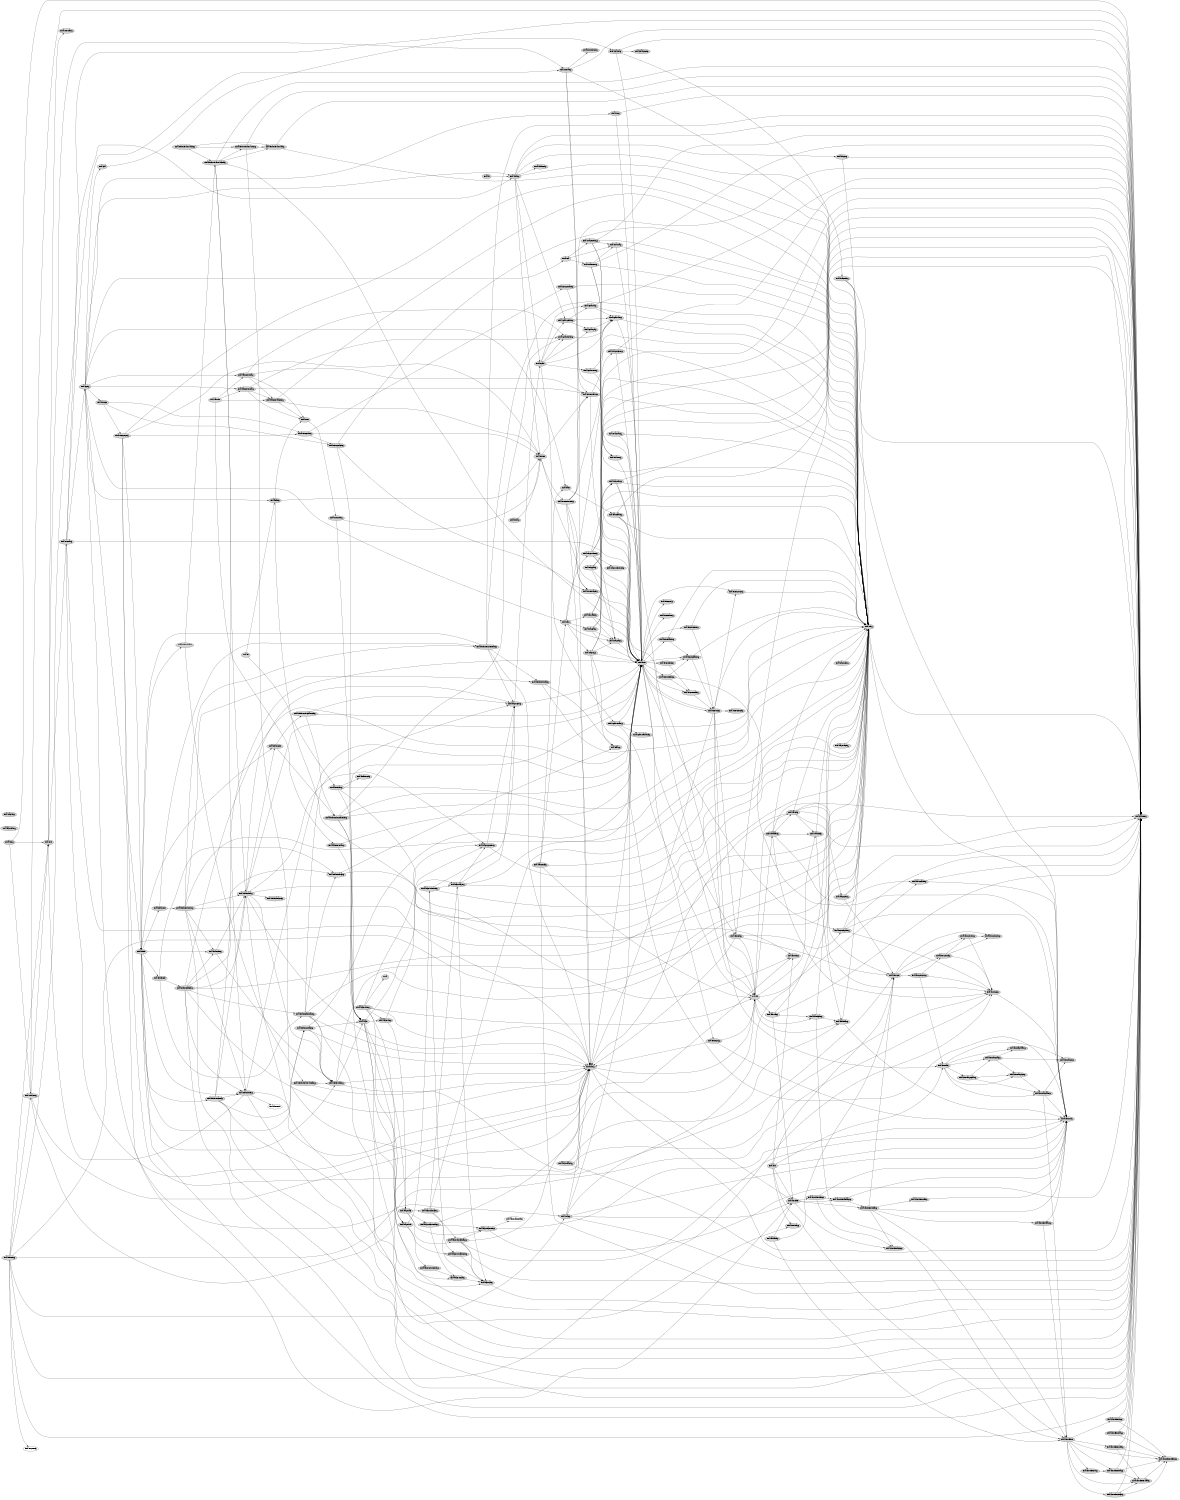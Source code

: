
# This file was generated by sfood-graph.

strict digraph "dependencies" {
    graph [
        rankdir = "LR",
        overlap = "scale",
        size = "8,10",
        ratio = "fill",
        fontsize = "16",
        fontname = "Helvetica",
        clusterrank = "local"
        ]

       node [
           fontsize=7
           shape=ellipse
//           style=filled
//           shape=box
       ];

//     node [
//         fontsize=7
//       style=ellipse
//     ];

"misura4"  [style=filled];
"misura4/MisuraServer.py"  [style=filled];
"misura4/MisuraServer.py" -> "misura4/canon/logger.py";
"misura4/MisuraServer.py" -> "misura4/parameters.py";
"misura4/MisuraServer.py" -> "misura4/server";
"misura4/MisuraServer.py" -> "misura4/share.py";
"misura4/analyzer"  [style=filled];
"misura4/analyzer" -> "misura4/analyzer/border";
"misura4/analyzer" -> "misura4/analyzer/drop.py";
"misura4/analyzer" -> "misura4/analyzer/path.py";
"misura4/analyzer" -> "misura4/analyzer/preprocessor.py";
"misura4/analyzer" -> "misura4/analyzer/shape";
"misura4/analyzer" -> "misura4/analyzer/sim_path.py";
"misura4/analyzer/__init__.py~"  [style=filled];
"misura4/analyzer/__init__.py~" -> "misura4";
"misura4/analyzer/__init__.py~" -> "misura4/analyzer/border";
"misura4/analyzer/__init__.py~" -> "misura4/analyzer/drop.py";
"misura4/analyzer/__init__.py~" -> "misura4/analyzer/preprocessor.py";
"misura4/analyzer/__init__.py~" -> "misura4/data";
"misura4/analyzer/__init__.py~" -> "misura4/parameters.py";
"misura4/analyzer/__init__.py~" -> "misura4/share.py";
"misura4/analyzer/analysis.py~"  [style=filled];
"misura4/analyzer/analysis.py~" -> "misura4/data";
"misura4/analyzer/analysis.py~" -> "misura4/parameters.py";
"misura4/analyzer/analysis.py~" -> "misura4/share.py";
"misura4/analyzer/analyzer.py"  [style=filled];
"misura4/analyzer/analyzer.py" -> "misura4/analyzer/path.py";
"misura4/analyzer/analyzer.py" -> "misura4/analyzer/preprocessor.py";
"misura4/analyzer/analyzer.py" -> "misura4/analyzer/region.py";
"misura4/analyzer/analyzer.py" -> "misura4/device";
"misura4/analyzer/analyzer.py" -> "misura4/utils.py";
"misura4/analyzer/border"  [style=filled];
"misura4/analyzer/border" -> "misura4/analyzer/border/border.py";
"misura4/analyzer/border" -> "misura4/analyzer/border/path_border.py";
"misura4/analyzer/border" -> "misura4/analyzer/border/sim_border.py";
"misura4/analyzer/border.py~"  [style=filled];
"misura4/analyzer/border/border.py"  [style=filled];
"misura4/analyzer/border/border.py" -> "misura4/analyzer/analyzer.py";
"misura4/analyzer/border/border.py" -> "misura4/analyzer/border/path_border.py";
"misura4/analyzer/border/border.py" -> "misura4/analyzer/region.py";
"misura4/analyzer/border/border.py" -> "misura4/utils.py";
"misura4/analyzer/border/path_border.py"  [style=filled];
"misura4/analyzer/border/path_border.py" -> "misura4/analyzer/path.py";
"misura4/analyzer/border/sim_border.py"  [style=filled];
"misura4/analyzer/border/sim_border.py" -> "misura4/analyzer/sim_path.py";
"misura4/analyzer/drop.py"  [style=filled];
"misura4/analyzer/drop.py" -> "misura4/analyzer/analyzer.py";
"misura4/analyzer/drop.py" -> "misura4/analyzer/shape";
"misura4/analyzer/path.py"  [style=filled];
"misura4/analyzer/path.py" -> "misura4/parameters.py";
"misura4/analyzer/preprocessor.py"  [style=filled];
"misura4/analyzer/preprocessor.py" -> "misura4/analyzer/region.py";
"misura4/analyzer/preprocessor.py" -> "misura4/utils.py";
"misura4/analyzer/region.py"  [style=filled];
"misura4/analyzer/region.py" -> "misura4/device";
"misura4/analyzer/region.py" -> "misura4/regulator";
"misura4/analyzer/sample.py~"  [style=filled];
"misura4/analyzer/sample.py~" -> "misura4/utils.py";
"misura4/analyzer/shape"  [style=filled];
"misura4/analyzer/shape" -> "misura4/analyzer/shape/path_shape.py";
"misura4/analyzer/shape" -> "misura4/analyzer/shape/sessile.py";
"misura4/analyzer/shape" -> "misura4/analyzer/shape/shape.py";
"misura4/analyzer/shape" -> "misura4/analyzer/shape/sim_shape.py";
"misura4/analyzer/shape/path_shape.py"  [style=filled];
"misura4/analyzer/shape/path_shape.py" -> "misura4/analyzer/path.py";
"misura4/analyzer/shape/path_shape.py" -> "misura4/analyzer/shape/sessile.py";
"misura4/analyzer/shape/path_shape.py" -> "misura4/canon/csutil.py";
"misura4/analyzer/shape/path_shape.py" -> "misura4/parameters.py";
"misura4/analyzer/shape/path_shape.py" -> "misura4/share.py";
"misura4/analyzer/shape/sessile.py"  [style=filled];
"misura4/analyzer/shape/sessile.py" -> "misura4/analyzer/shape/csessile.so";
"misura4/analyzer/shape/sessile.py" -> "misura4/canon/csutil.py";
"misura4/analyzer/shape/sessile.py" -> "misura4/parameters.py";
"misura4/analyzer/shape/shape.py"  [style=filled];
"misura4/analyzer/shape/shape.py" -> "misura4/analyzer/analyzer.py";
"misura4/analyzer/shape/shape.py" -> "misura4/analyzer/path.py";
"misura4/analyzer/shape/shape.py" -> "misura4/analyzer/shape/path_shape.py";
"misura4/analyzer/shape/shape.py" -> "misura4/utils.py";
"misura4/analyzer/shape/sim_shape.py"  [style=filled];
"misura4/analyzer/shape/sim_shape.py" -> "misura4/analyzer/shape/sessile.py";
"misura4/analyzer/shape/sim_shape.py" -> "misura4/analyzer/sim_path.py";
"misura4/analyzer/shape/sim_shape.py" -> "misura4/canon/circle.py";
"misura4/analyzer/sim_path.py"  [style=filled];
"misura4/analyzer/sim_path.py" -> "misura4/analyzer/path.py";
"misura4/balance"  [style=filled];
"misura4/balance" -> "misura4/balance/balance.py";
"misura4/balance/balance.py"  [style=filled];
"misura4/balance/balance.py" -> "misura4/data";
"misura4/balance/balance.py" -> "misura4/device";
"misura4/balance/balance.py" -> "misura4/parameters.py";
"misura4/balance/balance.py" -> "misura4/utils.py";
"misura4/balance/testBa.py"  [style=filled];
"misura4/balance/testBa.py" -> "misura4/balance";
"misura4/balance/testBa.py" -> "misura4/data";
"misura4/balance/testBa.py" -> "misura4/parameters.py";
"misura4/balance/testBa.py" -> "misura4/smaug";
"misura4/balance/testBa.py" -> "misura4/utils.py";
"misura4/beholder"  [style=filled];
"misura4/beholder" -> "misura4/beholder/beholder.py";
"misura4/beholder" -> "misura4/beholder/cindex.py";
"misura4/beholder" -> "misura4/beholder/encoder";
"misura4/beholder" -> "misura4/beholder/netusb";
"misura4/beholder" -> "misura4/beholder/sim_camera.py";
"misura4/beholder" -> "misura4/beholder/sim_streamer.py";
"misura4/beholder" -> "misura4/beholder/streamer.py";
"misura4/beholder" -> "misura4/beholder/video4linux";
"misura4/beholder" -> "misura4/beholder/ximea";
"misura4/beholder" -> "misura4/parameters.py";
"misura4/beholder/beholder.py"  [style=filled];
"misura4/beholder/beholder.py" -> "misura4/client/network";
"misura4/beholder/beholder.py" -> "misura4/device";
"misura4/beholder/beholder.py" -> "misura4/parameters.py";
"misura4/beholder/beholder.py" -> "misura4/server";
"misura4/beholder/beholder.py" -> "misura4/share.py";
"misura4/beholder/camera.py"  [style=filled];
"misura4/beholder/camera.py" -> "misura4/analyzer/preprocessor.py";
"misura4/beholder/camera.py" -> "misura4/analyzer/region.py";
"misura4/beholder/camera.py" -> "misura4/beholder/camera_conf.py";
"misura4/beholder/camera.py" -> "misura4/beholder/encoder";
"misura4/beholder/camera.py" -> "misura4/beholder/streamer.py";
"misura4/beholder/camera.py" -> "misura4/device";
"misura4/beholder/camera.py" -> "misura4/parameters.py";
"misura4/beholder/camera.py" -> "misura4/share.py";
"misura4/beholder/camera.py" -> "misura4/utils.py";
"misura4/beholder/camera_conf.py"  [style=filled];
"misura4/beholder/cindex.py"  [style=filled];
"misura4/beholder/cindex.py" -> "misura4/beholder/camera.py";
"misura4/beholder/cindex.py" -> "misura4/beholder/streamer.py";
"misura4/beholder/encoder"  [style=filled];
"misura4/beholder/encoder" -> "misura4/beholder/encoder/optical_encoder.py";
"misura4/beholder/encoder" -> "misura4/beholder/encoder/spatial_encoder.py";
"misura4/beholder/encoder/optical_encoder.py"  [style=filled];
"misura4/beholder/encoder/optical_encoder.py" -> "misura4/analyzer";
"misura4/beholder/encoder/optical_encoder.py" -> "misura4/device";
"misura4/beholder/encoder/optical_encoder.py" -> "misura4/parameters.py";
"misura4/beholder/encoder/optical_encoder.py" -> "misura4/regulator/threshold.py";
"misura4/beholder/encoder/optical_encoder.py" -> "misura4/utils.py";
"misura4/beholder/encoder/spatial_encoder.py"  [style=filled];
"misura4/beholder/encoder/spatial_encoder.py" -> "misura4/analyzer/region.py";
"misura4/beholder/encoder/spatial_encoder.py" -> "misura4/beholder/encoder/optical_encoder.py";
"misura4/beholder/encoder/spatial_encoder.py" -> "misura4/device";
"misura4/beholder/netusb"  [style=filled];
"misura4/beholder/netusb" -> "misura4/beholder/netusb/cube_streamer.py";
"misura4/beholder/netusb" -> "misura4/beholder/netusb/netusb.py";
"misura4/beholder/netusb/cube_streamer.py"  [style=filled];
"misura4/beholder/netusb/cube_streamer.py" -> "misura4/analyzer/region.py";
"misura4/beholder/netusb/cube_streamer.py" -> "misura4/beholder";
"misura4/beholder/netusb/cube_streamer.py" -> "misura4/beholder/netusb/netapi.py";
"misura4/beholder/netusb/cube_streamer.py" -> "misura4/parameters.py";
"misura4/beholder/netusb/cube_streamer.py" -> "misura4/share.py";
"misura4/beholder/netusb/cube_streamer.py" -> "misura4/utils.py";
"misura4/beholder/netusb/netapi.py"  [style=filled];
"misura4/beholder/netusb/netapi.py" -> "misura4/exlibrary.py";
"misura4/beholder/netusb/netapi.py" -> "misura4/utils.py";
"misura4/beholder/netusb/netusb.py"  [style=filled];
"misura4/beholder/netusb/netusb.py" -> "misura4/beholder/beholder.py";
"misura4/beholder/netusb/netusb.py" -> "misura4/beholder/camera.py";
"misura4/beholder/netusb/netusb.py" -> "misura4/beholder/cindex.py";
"misura4/beholder/netusb/netusb.py" -> "misura4/beholder/netusb/cube_streamer.py";
"misura4/beholder/netusb/netusb.py" -> "misura4/beholder/netusb/netapi.py";
"misura4/beholder/netusb/netusb.py" -> "misura4/parameters.py";
"misura4/beholder/netusb/netusb.py" -> "misura4/share.py";
"misura4/beholder/netusb/netusb.py" -> "misura4/utils.py";
"misura4/beholder/sim_camera.py"  [style=filled];
"misura4/beholder/sim_camera.py" -> "misura4/beholder/beholder.py";
"misura4/beholder/sim_camera.py" -> "misura4/beholder/camera.py";
"misura4/beholder/sim_camera.py" -> "misura4/beholder/sim_streamer.py";
"misura4/beholder/sim_camera.py" -> "misura4/canon/bitmap.py";
"misura4/beholder/sim_camera.py" -> "misura4/device";
"misura4/beholder/sim_camera.py" -> "misura4/parameters.py";
"misura4/beholder/sim_streamer.py"  [style=filled];
"misura4/beholder/sim_streamer.py" -> "misura4/analyzer";
"misura4/beholder/sim_streamer.py" -> "misura4/beholder/streamer.py";
"misura4/beholder/sim_streamer.py" -> "misura4/device";
"misura4/beholder/sim_streamer.py" -> "misura4/share.py";
"misura4/beholder/streamer.py"  [style=filled];
"misura4/beholder/streamer.py" -> "misura4/analyzer";
"misura4/beholder/streamer.py" -> "misura4/data/filebuffer.py";
"misura4/beholder/streamer.py" -> "misura4/share.py";
"misura4/beholder/streamer.py" -> "misura4/utils.py";
"misura4/beholder/video4linux"  [style=filled];
"misura4/beholder/video4linux" -> "misura4/beholder/video4linux/v4l_camera.py";
"misura4/beholder/video4linux" -> "misura4/beholder/video4linux/v4l_streamer.py";
"misura4/beholder/video4linux/v4l_camera.py"  [style=filled];
"misura4/beholder/video4linux/v4l_camera.py" -> "misura4/beholder/beholder.py";
"misura4/beholder/video4linux/v4l_camera.py" -> "misura4/beholder/camera.py";
"misura4/beholder/video4linux/v4l_camera.py" -> "misura4/beholder/video4linux/v4l_lib.py";
"misura4/beholder/video4linux/v4l_camera.py" -> "misura4/beholder/video4linux/v4l_structs.py";
"misura4/beholder/video4linux/v4l_camera.py" -> "misura4/device";
"misura4/beholder/video4linux/v4l_camera.py" -> "misura4/parameters.py";
"misura4/beholder/video4linux/v4l_direct.py"  [style=filled];
"misura4/beholder/video4linux/v4l_direct.py" -> "misura4/beholder/video4linux/v4l_camera.py";
"misura4/beholder/video4linux/v4l_direct.py" -> "misura4/beholder/video4linux/v4l_lib.py";
"misura4/beholder/video4linux/v4l_direct.py" -> "misura4/beholder/video4linux/v4l_structs.py";
"misura4/beholder/video4linux/v4l_lib.py"  [style=filled];
"misura4/beholder/video4linux/v4l_lib.py" -> "misura4/parameters.py";
"misura4/beholder/video4linux/v4l_lib.py" -> "misura4/utils.py";
"misura4/beholder/video4linux/v4l_streamer.py"  [style=filled];
"misura4/beholder/video4linux/v4l_streamer.py" -> "misura4/beholder/streamer.py";
"misura4/beholder/video4linux/v4l_streamer.py" -> "misura4/share.py";
"misura4/beholder/video4linux/v4l_structs.py"  [style=filled];
"misura4/beholder/video4linux/v4l_structs.py" -> "misura4/beholder/video4linux/v4l_lib.py";
"misura4/beholder/video4linux/v4l_structs.py" -> "misura4/canon/logger.py";
"misura4/beholder/video4linux/v4l_structs.py" -> "misura4/parameters.py";
"misura4/beholder/ximea"  [style=filled];
"misura4/beholder/ximea" -> "misura4/beholder/ximea/xi_streamer.py";
"misura4/beholder/ximea" -> "misura4/beholder/ximea/xiapi.py";
"misura4/beholder/ximea" -> "misura4/beholder/ximea/ximea.py";
"misura4/beholder/ximea/xi_streamer.py"  [style=filled];
"misura4/beholder/ximea/xi_streamer.py" -> "misura4/analyzer/region.py";
"misura4/beholder/ximea/xi_streamer.py" -> "misura4/beholder/streamer.py";
"misura4/beholder/ximea/xi_streamer.py" -> "misura4/beholder/ximea/xiapi.py";
"misura4/beholder/ximea/xi_streamer.py" -> "misura4/parameters.py";
"misura4/beholder/ximea/xi_streamer.py" -> "misura4/share.py";
"misura4/beholder/ximea/xi_streamer.py" -> "misura4/utils.py";
"misura4/beholder/ximea/xiapi.py"  [style=filled];
"misura4/beholder/ximea/xiapi.py" -> "misura4/exlibrary.py";
"misura4/beholder/ximea/xiapi.py" -> "misura4/utils.py";
"misura4/beholder/ximea/ximea.py"  [style=filled];
"misura4/beholder/ximea/ximea.py" -> "misura4/beholder/beholder.py";
"misura4/beholder/ximea/ximea.py" -> "misura4/beholder/camera.py";
"misura4/beholder/ximea/ximea.py" -> "misura4/beholder/cindex.py";
"misura4/beholder/ximea/ximea.py" -> "misura4/beholder/ximea/xi_streamer.py";
"misura4/beholder/ximea/ximea.py" -> "misura4/beholder/ximea/xiapi.py";
"misura4/beholder/ximea/ximea.py" -> "misura4/device";
"misura4/beholder/ximea/ximea.py" -> "misura4/parameters.py";
"misura4/beholder/ximea/ximea.py" -> "misura4/share.py";
"misura4/beholder/ximea/ximea.py" -> "misura4/utils.py";
"misura4/canon"  [style=filled];
"misura4/canon" -> "misura4/canon/bitmap.py";
"misura4/canon" -> "misura4/canon/circle.py";
"misura4/canon" -> "misura4/canon/csutil.py";
"misura4/canon" -> "misura4/canon/indexer";
"misura4/canon" -> "misura4/canon/milang";
"misura4/canon" -> "misura4/canon/option";
"misura4/canon" -> "misura4/canon/reference";
"misura4/canon/bitmap.py"  [style=filled];
"misura4/canon/circle.py"  [style=filled];
"misura4/canon/csutil.py"  [style=filled];
"misura4/canon/indexer"  [style=filled];
"misura4/canon/indexer" -> "misura4/canon/indexer/digisign.py";
"misura4/canon/indexer" -> "misura4/canon/indexer/filemanager.py";
"misura4/canon/indexer" -> "misura4/canon/indexer/indexer.py";
"misura4/canon/indexer" -> "misura4/canon/indexer/interface.py";
"misura4/canon/indexer/corefile.py"  [style=filled];
"misura4/canon/indexer/corefile.py" -> "misura4/canon/csutil.py";
"misura4/canon/indexer/dataops.py"  [style=filled];
"misura4/canon/indexer/dataops.py" -> "misura4/canon/csutil.py";
"misura4/canon/indexer/dataops.py" -> "misura4/canon/reference";
"misura4/canon/indexer/digisign.py"  [style=filled];
"misura4/canon/indexer/filemanager.py"  [style=filled];
"misura4/canon/indexer/filemanager.py" -> "misura4/canon/csutil.py";
"misura4/canon/indexer/filemanager.py" -> "misura4/canon/indexer/interface.py";
"misura4/canon/indexer/indexer.py"  [style=filled];
"misura4/canon/indexer/indexer.py" -> "misura4/canon/csutil.py";
"misura4/canon/indexer/indexer.py" -> "misura4/canon/indexer/digisign.py";
"misura4/canon/indexer/indexer.py" -> "misura4/canon/indexer/filemanager.py";
"misura4/canon/indexer/interface.py"  [style=filled];
"misura4/canon/indexer/interface.py" -> "misura4/canon/csutil.py";
"misura4/canon/indexer/interface.py" -> "misura4/canon/indexer/corefile.py";
"misura4/canon/indexer/interface.py" -> "misura4/canon/indexer/dataops.py";
"misura4/canon/indexer/interface.py" -> "misura4/canon/indexer/digisign.py";
"misura4/canon/indexer/interface.py" -> "misura4/canon/option";
"misura4/canon/indexer/interface.py" -> "misura4/canon/reference";
"misura4/canon/logger.py"  [style=filled];
"misura4/canon/logger.py" -> "misura4/canon/csutil.py";
"misura4/canon/milang"  [style=filled];
"misura4/canon/milang" -> "misura4/canon/milang/dataenv.py";
"misura4/canon/milang" -> "misura4/canon/milang/env.py";
"misura4/canon/milang" -> "misura4/canon/milang/milang.py";
"misura4/canon/milang" -> "misura4/canon/milang/objenv.py";
"misura4/canon/milang" -> "misura4/canon/milang/scriptable.py";
"misura4/canon/milang" -> "misura4/canon/milang/validator.py";
"misura4/canon/milang/dataenv.py"  [style=filled];
"misura4/canon/milang/dataenv.py" -> "misura4/canon/csutil.py";
"misura4/canon/milang/dataenv.py" -> "misura4/canon/milang/env.py";
"misura4/canon/milang/dataenv.py" -> "misura4/canon/reference";
"misura4/canon/milang/env.py"  [style=filled];
"misura4/canon/milang/milang.py"  [style=filled];
"misura4/canon/milang/milang.py" -> "misura4/canon/milang/env.py";
"misura4/canon/milang/milang.py" -> "misura4/canon/milang/objenv.py";
"misura4/canon/milang/milang.py" -> "misura4/canon/milang/validator.py";
"misura4/canon/milang/objenv.py"  [style=filled];
"misura4/canon/milang/objenv.py" -> "misura4/canon/milang/dataenv.py";
"misura4/canon/milang/scriptable.py"  [style=filled];
"misura4/canon/milang/scriptable.py" -> "misura4/canon/milang/dataenv.py";
"misura4/canon/milang/scriptable.py" -> "misura4/canon/milang/milang.py";
"misura4/canon/milang/scriptable.py" -> "misura4/canon/milang/objenv.py";
"misura4/canon/milang/validator.py"  [style=filled];
"misura4/canon/option"  [style=filled];
"misura4/canon/option" -> "misura4/canon/option/conf.py";
"misura4/canon/option" -> "misura4/canon/option/option.py";
"misura4/canon/option" -> "misura4/canon/option/proxy.py";
"misura4/canon/option" -> "misura4/canon/option/store.py";
"misura4/canon/option/conf.py"  [style=filled];
"misura4/canon/option/conf.py" -> "misura4/canon/logger.py";
"misura4/canon/option/conf.py" -> "misura4/canon/option/option.py";
"misura4/canon/option/conf.py" -> "misura4/canon/option/store.py";
"misura4/canon/option/option.py"  [style=filled];
"misura4/canon/option/proxy.py"  [style=filled];
"misura4/canon/option/proxy.py" -> "misura4/canon/logger.py";
"misura4/canon/option/proxy.py" -> "misura4/canon/milang";
"misura4/canon/option/proxy.py" -> "misura4/canon/option/conf.py";
"misura4/canon/option/store.py"  [style=filled];
"misura4/canon/option/store.py" -> "misura4/canon/logger.py";
"misura4/canon/option/store.py" -> "misura4/canon/option/option.py";
"misura4/canon/reference"  [style=filled];
"misura4/canon/reference" -> "misura4/canon/reference/binary.py";
"misura4/canon/reference" -> "misura4/canon/reference/image.py";
"misura4/canon/reference" -> "misura4/canon/reference/log.py";
"misura4/canon/reference" -> "misura4/canon/reference/obj.py";
"misura4/canon/reference" -> "misura4/canon/reference/profile.py";
"misura4/canon/reference" -> "misura4/canon/reference/reference.py";
"misura4/canon/reference" -> "misura4/canon/reference/variable.py";
"misura4/canon/reference/array.py"  [style=filled];
"misura4/canon/reference/array.py" -> "misura4/canon/reference/reference.py";
"misura4/canon/reference/array.py" -> "misura4/parameters.py";
"misura4/canon/reference/binary.py"  [style=filled];
"misura4/canon/reference/binary.py" -> "misura4/canon/reference/reference.py";
"misura4/canon/reference/binary.py" -> "misura4/canon/reference/variable.py";
"misura4/canon/reference/binary.py" -> "misura4/parameters.py";
"misura4/canon/reference/image.py"  [style=filled];
"misura4/canon/reference/image.py" -> "misura4/canon/reference/reference.py";
"misura4/canon/reference/image.py" -> "misura4/canon/reference/variable.py";
"misura4/canon/reference/image.py" -> "misura4/parameters.py";
"misura4/canon/reference/log.py"  [style=filled];
"misura4/canon/reference/log.py" -> "misura4/canon/reference/reference.py";
"misura4/canon/reference/log.py" -> "misura4/parameters.py";
"misura4/canon/reference/obj.py"  [style=filled];
"misura4/canon/reference/obj.py" -> "misura4/canon/reference/binary.py";
"misura4/canon/reference/profile.py"  [style=filled];
"misura4/canon/reference/profile.py" -> "misura4/canon/reference/reference.py";
"misura4/canon/reference/profile.py" -> "misura4/canon/reference/variable.py";
"misura4/canon/reference/profile.py" -> "misura4/parameters.py";
"misura4/canon/reference/reference.py"  [style=filled];
"misura4/canon/reference/variable.py"  [style=filled];
"misura4/canon/reference/variable.py" -> "misura4/canon/reference/reference.py";
"misura4/data"  [style=filled];
"misura4/data" -> "misura4/data/circularbuffer.py";
"misura4/data" -> "misura4/data/conf.py";
"misura4/data" -> "misura4/data/database.py";
"misura4/data" -> "misura4/data/dirshelf.py";
"misura4/data" -> "misura4/data/filebuffer.py";
"misura4/data" -> "misura4/data/outfile.py";
"misura4/data" -> "misura4/data/refupdater.py";
"misura4/data/circularbuffer.py"  [style=filled];
"misura4/data/circularbuffer.py" -> "misura4/canon/csutil.py";
"misura4/data/circularbuffer.py" -> "misura4/parameters.py";
"misura4/data/conf.py"  [style=filled];
"misura4/data/conf.py" -> "misura4/canon/logger.py";
"misura4/data/conf.py" -> "misura4/canon/option";
"misura4/data/conf.py" -> "misura4/data/dirshelf.py";
"misura4/data/conf.py" -> "misura4/data/persistent.py";
"misura4/data/conf.py" -> "misura4/parameters.py";
"misura4/data/conf.py" -> "misura4/share.py";
"misura4/data/conf.py" -> "misura4/utils.py";
"misura4/data/database.py"  [style=filled];
"misura4/data/database.py" -> "misura4/canon/logger.py";
"misura4/data/database.py" -> "misura4/data/circularbuffer.py";
"misura4/data/database.py" -> "misura4/data/conf.py";
"misura4/data/database.py" -> "misura4/data/dirshelf.py";
"misura4/data/database.py" -> "misura4/parameters.py";
"misura4/data/database.py" -> "misura4/utils.py";
"misura4/data/dirshelf.py"  [style=filled];
"misura4/data/dirshelf.py" -> "misura4/data/filebuffer.py";
"misura4/data/dirshelf.py" -> "misura4/utils.py";
"misura4/data/filebuffer.py"  [style=filled];
"misura4/data/filebuffer.py" -> "misura4/canon/csutil.py";
"misura4/data/filebuffer.py" -> "misura4/utils.py";
"misura4/data/hdfshelf.py"  [style=filled];
"misura4/data/hdfshelf.py" -> "misura4/canon/indexer";
"misura4/data/hdfshelf.py" -> "misura4/canon/option";
"misura4/data/hdfshelf.py" -> "misura4/canon/reference";
"misura4/data/outfile.py"  [style=filled];
"misura4/data/outfile.py" -> "misura4/canon/indexer";
"misura4/data/outfile.py" -> "misura4/data/refupdater.py";
"misura4/data/outfile.py" -> "misura4/parameters.py";
"misura4/data/outfile.py" -> "misura4/utils.py";
"misura4/data/persistent.py"  [style=filled];
"misura4/data/persistent.py" -> "misura4/canon/option";
"misura4/data/persistent.py" -> "misura4/parameters.py";
"misura4/data/persistent.py" -> "misura4/utils.py";
"misura4/data/refupdater.py"  [style=filled];
"misura4/data/refupdater.py" -> "misura4/canon/reference";
"misura4/data/refupdater.py" -> "misura4/data/filebuffer.py";
"misura4/data/refupdater.py" -> "misura4/utils.py";
"misura4/demo.py"  [style=filled];
"misura4/demo.py" -> "misura4/MisuraServer.py";
"misura4/demo.py" -> "misura4/parameters.py";
"misura4/demo.py" -> "misura4/server";
"misura4/device"  [style=filled];
"misura4/device" -> "misura4/device/configuration.py";
"misura4/device" -> "misura4/device/control.py";
"misura4/device" -> "misura4/device/device.py";
"misura4/device" -> "misura4/device/deviceserver.py";
"misura4/device" -> "misura4/device/enumerated.py";
"misura4/device" -> "misura4/device/httpdevice.py";
"misura4/device" -> "misura4/device/inputoutput.py";
"misura4/device" -> "misura4/device/measurer.py";
"misura4/device" -> "misura4/device/node.py";
"misura4/device" -> "misura4/device/physicaldevice.py";
"misura4/device" -> "misura4/device/registry.py";
"misura4/device" -> "misura4/device/serialdevice.py";
"misura4/device" -> "misura4/device/socketdevice.py";
"misura4/device/configuration.py"  [style=filled];
"misura4/device/configuration.py" -> "misura4/canon/csutil.py";
"misura4/device/configuration.py" -> "misura4/canon/logger.py";
"misura4/device/configuration.py" -> "misura4/parameters.py";
"misura4/device/configuration.py" -> "misura4/utils.py";
"misura4/device/control.py"  [style=filled];
"misura4/device/device.py"  [style=filled];
"misura4/device/device.py" -> "misura4/canon/milang";
"misura4/device/device.py" -> "misura4/data";
"misura4/device/device.py" -> "misura4/device";
"misura4/device/device.py" -> "misura4/device/device_conf.py";
"misura4/device/device.py" -> "misura4/device/inputoutput.py";
"misura4/device/device.py" -> "misura4/device/node.py";
"misura4/device/device.py" -> "misura4/share.py";
"misura4/device/device.py" -> "misura4/utils.py";
"misura4/device/device_conf.py"  [style=filled];
"misura4/device/deviceserver.py"  [style=filled];
"misura4/device/deviceserver.py" -> "misura4/device/device.py";
"misura4/device/deviceserver.py" -> "misura4/utils.py";
"misura4/device/enumerated.py"  [style=filled];
"misura4/device/enumerated.py" -> "misura4/device/device.py";
"misura4/device/httpdevice.py"  [style=filled];
"misura4/device/httpdevice.py" -> "misura4/device/enumerated.py";
"misura4/device/httpdevice.py" -> "misura4/device/physicaldevice.py";
"misura4/device/inputoutput.py"  [style=filled];
"misura4/device/inputoutput.py" -> "misura4/utils.py";
"misura4/device/measurer.py"  [style=filled];
"misura4/device/node.py"  [style=filled];
"misura4/device/node.py" -> "misura4/canon/option";
"misura4/device/node.py" -> "misura4/data";
"misura4/device/node.py" -> "misura4/device/configuration.py";
"misura4/device/node.py" -> "misura4/parameters.py";
"misura4/device/node.py" -> "misura4/share.py";
"misura4/device/physicaldevice.py"  [style=filled];
"misura4/device/physicaldevice.py" -> "misura4/device/device.py";
"misura4/device/physicaldevice.py" -> "misura4/utils.py";
"misura4/device/registry.py"  [style=filled];
"misura4/device/registry.py" -> "misura4/canon/csutil.py";
"misura4/device/registry.py" -> "misura4/data";
"misura4/device/registry.py" -> "misura4/share.py";
"misura4/device/serialdevice.py"  [style=filled];
"misura4/device/serialdevice.py" -> "misura4/device/physicaldevice.py";
"misura4/device/serialdevice.py" -> "misura4/utils.py";
"misura4/device/socketdevice.py"  [style=filled];
"misura4/device/socketdevice.py" -> "misura4/canon/csutil.py";
"misura4/device/socketdevice.py" -> "misura4/device/enumerated.py";
"misura4/device/socketdevice.py" -> "misura4/device/physicaldevice.py";
"misura4/dilatometer"  [style=filled];
"misura4/dilatometer" -> "misura4/dilatometer/dilatometer.py";
"misura4/dilatometer" -> "misura4/dilatometer/horizontal.py";
"misura4/dilatometer" -> "misura4/dilatometer/simulator.py";
"misura4/dilatometer" -> "misura4/dilatometer/vertical.py";
"misura4/dilatometer/dilatometer.py"  [style=filled];
"misura4/dilatometer/dilatometer.py" -> "misura4/instrument";
"misura4/dilatometer/dilatometer.py" -> "misura4/motion";
"misura4/dilatometer/dilatometer.py" -> "misura4/utils.py";
"misura4/dilatometer/horizontal.py"  [style=filled];
"misura4/dilatometer/horizontal.py" -> "misura4/dilatometer/dilatometer.py";
"misura4/dilatometer/horizontal.py" -> "misura4/instrument/measure.py";
"misura4/dilatometer/horizontal.py" -> "misura4/motion";
"misura4/dilatometer/horizontal.py" -> "misura4/regulator/threshold.py";
"misura4/dilatometer/simulator.py"  [style=filled];
"misura4/dilatometer/simulator.py" -> "misura4/analyzer";
"misura4/dilatometer/simulator.py" -> "misura4/device";
"misura4/dilatometer/vertical.py"  [style=filled];
"misura4/dilatometer/vertical.py" -> "misura4/dilatometer/dilatometer.py";
"misura4/dilatometer/vertical.py" -> "misura4/instrument/measure.py";
"misura4/dilatometer/vertical.py" -> "misura4/motion";
"misura4/dilatometer/vertical.py" -> "misura4/regulator/threshold.py";
"misura4/exlibrary.py"  [style=filled];
"misura4/flex"  [style=filled];
"misura4/flex" -> "misura4/flex/flex.py";
"misura4/flex" -> "misura4/flex/simulator.py";
"misura4/flex/flex.py"  [style=filled];
"misura4/flex/flex.py" -> "misura4/canon/circle.py";
"misura4/flex/flex.py" -> "misura4/instrument";
"misura4/flex/flex.py" -> "misura4/motion";
"misura4/flex/flexion_conf.py"  [style=filled];
"misura4/flex/simulator.py"  [style=filled];
"misura4/flex/simulator.py" -> "misura4/analyzer";
"misura4/flex/simulator.py" -> "misura4/canon/circle.py";
"misura4/flex/simulator.py" -> "misura4/device";
"misura4/flex/simulator.py" -> "misura4/flex/flexion_conf.py";
"misura4/flex/simulator.py" -> "misura4/utils.py";
"misura4/hydra"  [style=filled];
"misura4/hydra" -> "misura4/hydra/hydra.py";
"misura4/hydra/dlpio_conf.py"  [style=filled];
"misura4/hydra/hydra.py"  [style=filled];
"misura4/hydra/hydra.py" -> "misura4/device";
"misura4/hydra/hydra.py" -> "misura4/hydra/dlpio_conf.py";
"misura4/hydra/hydra.py" -> "misura4/parameters.py";
"misura4/hydra/hydra.py" -> "misura4/utils.py";
"misura4/instrument"  [style=filled];
"misura4/instrument" -> "misura4/instrument/instrument.py";
"misura4/instrument" -> "misura4/instrument/measure.py";
"misura4/instrument" -> "misura4/instrument/sample.py";
"misura4/instrument/instrument.py"  [style=filled];
"misura4/instrument/instrument.py" -> "misura4/device";
"misura4/instrument/instrument.py" -> "misura4/instrument/measure.py";
"misura4/instrument/instrument.py" -> "misura4/instrument/sample.py";
"misura4/instrument/instrument.py" -> "misura4/parameters.py";
"misura4/instrument/instrument.py" -> "misura4/share.py";
"misura4/instrument/instrument.py" -> "misura4/utils.py";
"misura4/instrument/measure.py"  [style=filled];
"misura4/instrument/measure.py" -> "misura4/device";
"misura4/instrument/measure.py" -> "misura4/utils.py";
"misura4/instrument/sample.py"  [style=filled];
"misura4/instrument/sample.py" -> "misura4/device";
"misura4/kiln"  [style=filled];
"misura4/kiln" -> "misura4/kiln/kiln.py";
"misura4/kiln/cycle.py"  [style=filled];
"misura4/kiln/cycle.py" -> "misura4/parameters.py";
"misura4/kiln/cycle.py" -> "misura4/utils.py";
"misura4/kiln/ddc_model.py"  [style=filled];
"misura4/kiln/ddc_model.py" -> "misura4/canon/csutil.py";
"misura4/kiln/ddc_model.py" -> "misura4/parameters.py";
"misura4/kiln/ddc_model.py" -> "misura4/utils.py";
"misura4/kiln/dta.py"  [style=filled];
"misura4/kiln/dta.py" -> "misura4/instrument";
"misura4/kiln/kiln.py"  [style=filled];
"misura4/kiln/kiln.py" -> "misura4/instrument";
"misura4/kiln/kiln.py" -> "misura4/kiln/cycle.py";
"misura4/kiln/kiln.py" -> "misura4/kiln/ddc_model.py";
"misura4/kiln/kiln.py" -> "misura4/kiln/kiln_conf.py";
"misura4/kiln/kiln.py" -> "misura4/parameters.py";
"misura4/kiln/kiln.py" -> "misura4/regulator";
"misura4/kiln/kiln.py" -> "misura4/regulator/predictive.py";
"misura4/kiln/kiln.py" -> "misura4/utils.py";
"misura4/kiln/kiln_conf.py"  [style=filled];
"misura4/microscope"  [style=filled];
"misura4/microscope" -> "misura4/microscope/hsm.py";
"misura4/microscope" -> "misura4/microscope/post.py";
"misura4/microscope" -> "misura4/microscope/sample.py";
"misura4/microscope/hsm.py"  [style=filled];
"misura4/microscope/hsm.py" -> "misura4/instrument";
"misura4/microscope/hsm.py" -> "misura4/microscope/measure.py";
"misura4/microscope/hsm.py" -> "misura4/microscope/sample.py";
"misura4/microscope/measure.py"  [style=filled];
"misura4/microscope/measure.py" -> "misura4/instrument/measure.py";
"misura4/microscope/measure.py" -> "misura4/utils.py";
"misura4/microscope/post.py"  [style=filled];
"misura4/microscope/post.py" -> "misura4/beholder";
"misura4/microscope/post.py" -> "misura4/canon/indexer";
"misura4/microscope/post.py" -> "misura4/canon/option";
"misura4/microscope/post.py" -> "misura4/instrument";
"misura4/microscope/post.py" -> "misura4/microscope/hsm.py";
"misura4/microscope/post.py" -> "misura4/utils.py";
"misura4/microscope/sample.py"  [style=filled];
"misura4/microscope/sample.py" -> "misura4/analyzer";
"misura4/microscope/sample.py" -> "misura4/instrument/sample.py";
"misura4/microscope/sample.py" -> "misura4/utils.py";
"misura4/morla"  [style=filled];
"misura4/morla" -> "misura4/morla/morla.py";
"misura4/morla" -> "misura4/morla/peternorberg.py";
"misura4/morla" -> "misura4/morla/sim_motor.py";
"misura4/morla/morla.py"  [style=filled];
"misura4/morla/morla.py" -> "misura4/device";
"misura4/morla/morla.py" -> "misura4/utils.py";
"misura4/morla/motor.py"  [style=filled];
"misura4/morla/motor.py" -> "misura4/device";
"misura4/morla/peternorberg.py"  [style=filled];
"misura4/morla/peternorberg.py" -> "misura4/device";
"misura4/morla/peternorberg.py" -> "misura4/morla/morla.py";
"misura4/morla/peternorberg.py" -> "misura4/morla/motor.py";
"misura4/morla/peternorberg.py" -> "misura4/parameters.py";
"misura4/morla/peternorberg.py" -> "misura4/utils.py";
"misura4/morla/sim_motor.py"  [style=filled];
"misura4/morla/sim_motor.py" -> "misura4/device";
"misura4/morla/sim_motor.py" -> "misura4/morla/morla.py";
"misura4/morla/sim_motor.py" -> "misura4/morla/motor.py";
"misura4/morla/sim_motor.py" -> "misura4/parameters.py";
"misura4/morla/sim_motor.py" -> "misura4/utils.py";
"misura4/morla/simulator.py~"  [style=filled];
"misura4/morla/simulator.py~" -> "misura4/device";
"misura4/morla/simulator.py~" -> "misura4/utils.py";
"misura4/motion"  [style=filled];
"misura4/motion" -> "misura4/motion/motion.py";
"misura4/motion/motion.py"  [style=filled];
"misura4/motion/motion.py" -> "misura4/analyzer";
"misura4/motion/motion.py" -> "misura4/instrument";
"misura4/parameters.py"  [style=filled];
"misura4/plugin.py"  [style=filled];
"misura4/plugin.py" -> "misura4/balance";
"misura4/plugin.py" -> "misura4/beholder";
"misura4/plugin.py" -> "misura4/dilatometer/horizontal.py";
"misura4/plugin.py" -> "misura4/dilatometer/vertical.py";
"misura4/plugin.py" -> "misura4/flex/flex.py";
"misura4/plugin.py" -> "misura4/hydra";
"misura4/plugin.py" -> "misura4/kiln/kiln.py";
"misura4/plugin.py" -> "misura4/microscope";
"misura4/plugin.py" -> "misura4/morla";
"misura4/plugin.py" -> "misura4/smaug";
"misura4/plugin.py" -> "misura4/storage.py";
"misura4/plugin.py" -> "misura4/users.py";
"misura4/regulator"  [style=filled];
"misura4/regulator" -> "misura4/regulator/base.py";
"misura4/regulator" -> "misura4/regulator/ddc.py";
"misura4/regulator" -> "misura4/regulator/pid.py";
"misura4/regulator" -> "misura4/regulator/predictive.py";
"misura4/regulator" -> "misura4/regulator/remote.py";
"misura4/regulator" -> "misura4/regulator/simulator.py";
"misura4/regulator" -> "misura4/regulator/threshold.py";
"misura4/regulator/base.py"  [style=filled];
"misura4/regulator/base.py" -> "misura4/device";
"misura4/regulator/base.py" -> "misura4/utils.py";
"misura4/regulator/ddc.py"  [style=filled];
"misura4/regulator/ddc.py" -> "misura4/parameters.py";
"misura4/regulator/ddc.py" -> "misura4/regulator/base.py";
"misura4/regulator/ddc.py" -> "misura4/utils.py";
"misura4/regulator/heatload_conf.py"  [style=filled];
"misura4/regulator/pid.py"  [style=filled];
"misura4/regulator/pid.py" -> "misura4/regulator/base.py";
"misura4/regulator/predictive.py"  [style=filled];
"misura4/regulator/predictive.py" -> "misura4/regulator/base.py";
"misura4/regulator/predictive.py" -> "misura4/regulator/ddc.py";
"misura4/regulator/predictive.py" -> "misura4/regulator/pid.py";
"misura4/regulator/remote.py"  [style=filled];
"misura4/regulator/remote.py" -> "misura4/regulator/base.py";
"misura4/regulator/remote.py" -> "misura4/utils.py";
"misura4/regulator/simulator.py"  [style=filled];
"misura4/regulator/simulator.py" -> "misura4/data";
"misura4/regulator/simulator.py" -> "misura4/device";
"misura4/regulator/simulator.py" -> "misura4/regulator/heatload_conf.py";
"misura4/regulator/simulator.py" -> "misura4/utils.py";
"misura4/regulator/threshold.py"  [style=filled];
"misura4/regulator/threshold.py" -> "misura4/regulator/base.py";
"misura4/server"  [style=filled];
"misura4/server" -> "misura4/server/base.py";
"misura4/server" -> "misura4/server/main.py";
"misura4/server" -> "misura4/server/stream.py";
"misura4/server/base.py"  [style=filled];
"misura4/server/base.py" -> "misura4/device";
"misura4/server/base.py" -> "misura4/parameters.py";
"misura4/server/base.py" -> "misura4/server/server_conf.py";
"misura4/server/base.py" -> "misura4/share.py";
"misura4/server/base.py" -> "misura4/utils.py";
"misura4/server/main.py"  [style=filled];
"misura4/server/main.py" -> "misura4/device";
"misura4/server/main.py" -> "misura4/parameters.py";
"misura4/server/main.py" -> "misura4/plugin.py";
"misura4/server/main.py" -> "misura4/server/base.py";
"misura4/server/main.py" -> "misura4/share.py";
"misura4/server/main.py" -> "misura4/utils.py";
"misura4/server/server_conf.py"  [style=filled];
"misura4/server/stream.py"  [style=filled];
"misura4/share.py"  [style=filled];
"misura4/share.py" -> "misura4/canon/indexer";
"misura4/share.py" -> "misura4/data";
"misura4/share.py" -> "misura4/device";
"misura4/share.py" -> "misura4/parameters.py";
"misura4/smaug"  [style=filled];
"misura4/smaug" -> "misura4/smaug/datexel.py";
"misura4/smaug" -> "misura4/smaug/epack.py";
"misura4/smaug" -> "misura4/smaug/eurothermtr.py";
"misura4/smaug" -> "misura4/smaug/smaug.py";
"misura4/smaug" -> "misura4/smaug/soundpower.py";
"misura4/smaug" -> "misura4/smaug/tc08.py";
"misura4/smaug/csv2xml.py"  [style=filled];
"misura4/smaug/csv2xml.py" -> "misura4/utils.py";
"misura4/smaug/datexel.py"  [style=filled];
"misura4/smaug/datexel.py" -> "misura4/device";
"misura4/smaug/datexel.py" -> "misura4/parameters.py";
"misura4/smaug/datexel.py" -> "misura4/smaug/modbus.py";
"misura4/smaug/datexel.py" -> "misura4/smaug/smaug.py";
"misura4/smaug/epack.py"  [style=filled];
"misura4/smaug/epack.py" -> "misura4/device";
"misura4/smaug/epack.py" -> "misura4/parameters.py";
"misura4/smaug/epack.py" -> "misura4/smaug/smaug.py";
"misura4/smaug/epack.py" -> "misura4/utils.py";
"misura4/smaug/eurothermtr.py"  [style=filled];
"misura4/smaug/eurothermtr.py" -> "misura4/device";
"misura4/smaug/eurothermtr.py" -> "misura4/parameters.py";
"misura4/smaug/eurothermtr.py" -> "misura4/smaug/eurothermtr_conf.py";
"misura4/smaug/eurothermtr.py" -> "misura4/smaug/modbus.py";
"misura4/smaug/eurothermtr.py" -> "misura4/smaug/smaug.py";
"misura4/smaug/eurothermtr.py" -> "misura4/utils.py";
"misura4/smaug/eurothermtr_conf.py"  [style=filled];
"misura4/smaug/ipdas.py"  [style=filled];
"misura4/smaug/ipdas.py" -> "misura4/device";
"misura4/smaug/ipdas.py" -> "misura4/parameters.py";
"misura4/smaug/ipdas.py" -> "misura4/smaug/smaug.py";
"misura4/smaug/ipdas.py" -> "misura4/utils.py";
"misura4/smaug/ldec.py"  [style=filled];
"misura4/smaug/modbus.py"  [style=filled];
"misura4/smaug/modbus.py" -> "misura4/data";
"misura4/smaug/modbus.py" -> "misura4/device";
"misura4/smaug/modbus.py" -> "misura4/parameters.py";
"misura4/smaug/modbus.py" -> "misura4/utils.py";
"misura4/smaug/smaug.py"  [style=filled];
"misura4/smaug/smaug.py" -> "misura4/device";
"misura4/smaug/soundpower.py"  [style=filled];
"misura4/smaug/soundpower.py" -> "misura4/device";
"misura4/smaug/soundpower.py" -> "misura4/parameters.py";
"misura4/smaug/tc08.py"  [style=filled];
"misura4/smaug/tc08.py" -> "misura4/canon/csutil.py";
"misura4/smaug/tc08.py" -> "misura4/device";
"misura4/smaug/tc08.py" -> "misura4/exlibrary.py";
"misura4/smaug/tc08.py" -> "misura4/parameters.py";
"misura4/smaug/tc08.py" -> "misura4/smaug/smaug.py";
"misura4/smaug/tc08.py" -> "misura4/utils.py";
"misura4/storage.py"  [style=filled];
"misura4/storage.py" -> "misura4/canon/csutil.py";
"misura4/storage.py" -> "misura4/canon/indexer";
"misura4/storage.py" -> "misura4/device";
"misura4/storage.py" -> "misura4/parameters.py";
"misura4/storage.py" -> "misura4/share.py";
"misura4/storage.py" -> "misura4/utils.py";
"misura4/users.py"  [style=filled];
"misura4/users.py" -> "misura4/device";
"misura4/users.py" -> "misura4/parameters.py";
"misura4/utils.py"  [style=filled];
"misura4/utils.py" -> "misura4/canon/csutil.py";
"misura4/utils.py" -> "misura4/parameters.py";
"misura4/utils_testing.py"  [style=filled];
"misura4/utils_testing.py" -> "misura4/MisuraServer.py";
"misura4/utils_testing.py" -> "misura4/canon/logger.py";
"misura4/utils_testing.py" -> "misura4/kiln/kiln.py";
"misura4/utils_testing.py" -> "misura4/parameters.py";
"misura4/utils_testing.py" -> "misura4/server";
"misura4/utils_testing.py" -> "misura4/share.py";
"misura4/utils_testing.py" -> "misura4/storage.py";
"misura4/utils_testing.py" -> "misura4/tests/preconf.py";
"misura4/utils_testing.py" -> "misura4/utils.py";


}
